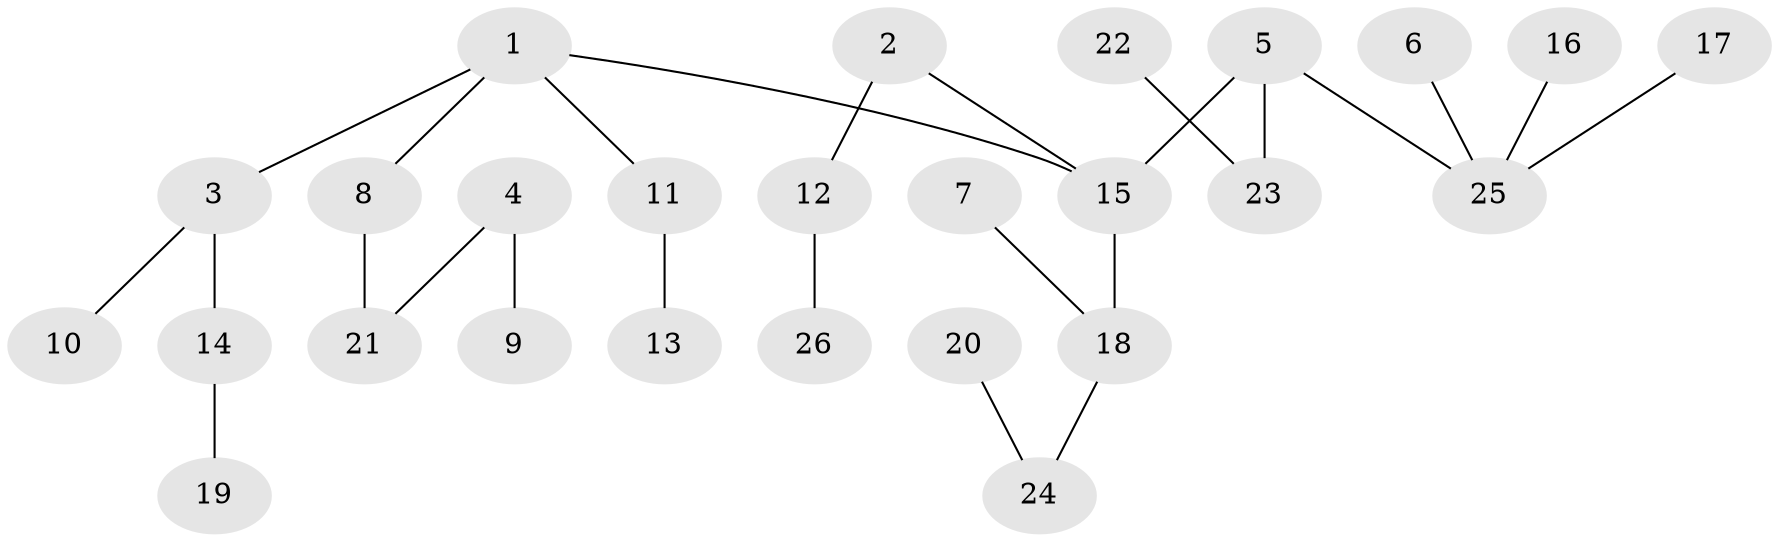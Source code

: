 // original degree distribution, {5: 0.0625, 2: 0.265625, 4: 0.078125, 3: 0.109375, 1: 0.484375}
// Generated by graph-tools (version 1.1) at 2025/37/03/04/25 23:37:25]
// undirected, 26 vertices, 25 edges
graph export_dot {
  node [color=gray90,style=filled];
  1;
  2;
  3;
  4;
  5;
  6;
  7;
  8;
  9;
  10;
  11;
  12;
  13;
  14;
  15;
  16;
  17;
  18;
  19;
  20;
  21;
  22;
  23;
  24;
  25;
  26;
  1 -- 3 [weight=1.0];
  1 -- 8 [weight=1.0];
  1 -- 11 [weight=1.0];
  1 -- 15 [weight=1.0];
  2 -- 12 [weight=1.0];
  2 -- 15 [weight=1.0];
  3 -- 10 [weight=1.0];
  3 -- 14 [weight=1.0];
  4 -- 9 [weight=1.0];
  4 -- 21 [weight=1.0];
  5 -- 15 [weight=1.0];
  5 -- 23 [weight=1.0];
  5 -- 25 [weight=1.0];
  6 -- 25 [weight=1.0];
  7 -- 18 [weight=1.0];
  8 -- 21 [weight=1.0];
  11 -- 13 [weight=1.0];
  12 -- 26 [weight=1.0];
  14 -- 19 [weight=1.0];
  15 -- 18 [weight=1.0];
  16 -- 25 [weight=1.0];
  17 -- 25 [weight=1.0];
  18 -- 24 [weight=1.0];
  20 -- 24 [weight=1.0];
  22 -- 23 [weight=1.0];
}
